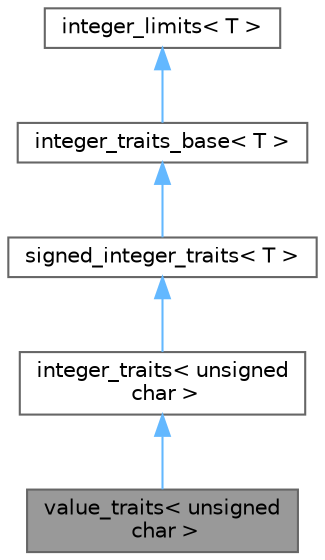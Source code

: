 digraph "value_traits&lt; unsigned char &gt;"
{
 // LATEX_PDF_SIZE
  bgcolor="transparent";
  edge [fontname=Helvetica,fontsize=10,labelfontname=Helvetica,labelfontsize=10];
  node [fontname=Helvetica,fontsize=10,shape=box,height=0.2,width=0.4];
  Node1 [id="Node000001",label="value_traits\< unsigned\l char \>",height=0.2,width=0.4,color="gray40", fillcolor="grey60", style="filled", fontcolor="black",tooltip=" "];
  Node2 -> Node1 [id="edge1_Node000001_Node000002",dir="back",color="steelblue1",style="solid",tooltip=" "];
  Node2 [id="Node000002",label="integer_traits\< unsigned\l char \>",height=0.2,width=0.4,color="gray40", fillcolor="white", style="filled",URL="$structinteger__traits.html",tooltip=" "];
  Node3 -> Node2 [id="edge2_Node000002_Node000003",dir="back",color="steelblue1",style="solid",tooltip=" "];
  Node3 [id="Node000003",label="signed_integer_traits\< T \>",height=0.2,width=0.4,color="gray40", fillcolor="white", style="filled",URL="$structsigned__integer__traits.html",tooltip=" "];
  Node4 -> Node3 [id="edge3_Node000003_Node000004",dir="back",color="steelblue1",style="solid",tooltip=" "];
  Node4 [id="Node000004",label="integer_traits_base\< T \>",height=0.2,width=0.4,color="gray40", fillcolor="white", style="filled",URL="$structinteger__traits__base.html",tooltip=" "];
  Node5 -> Node4 [id="edge4_Node000004_Node000005",dir="back",color="steelblue1",style="solid",tooltip=" "];
  Node5 [id="Node000005",label="integer_limits\< T \>",height=0.2,width=0.4,color="gray40", fillcolor="white", style="filled",URL="$structinteger__limits.html",tooltip=" "];
}
